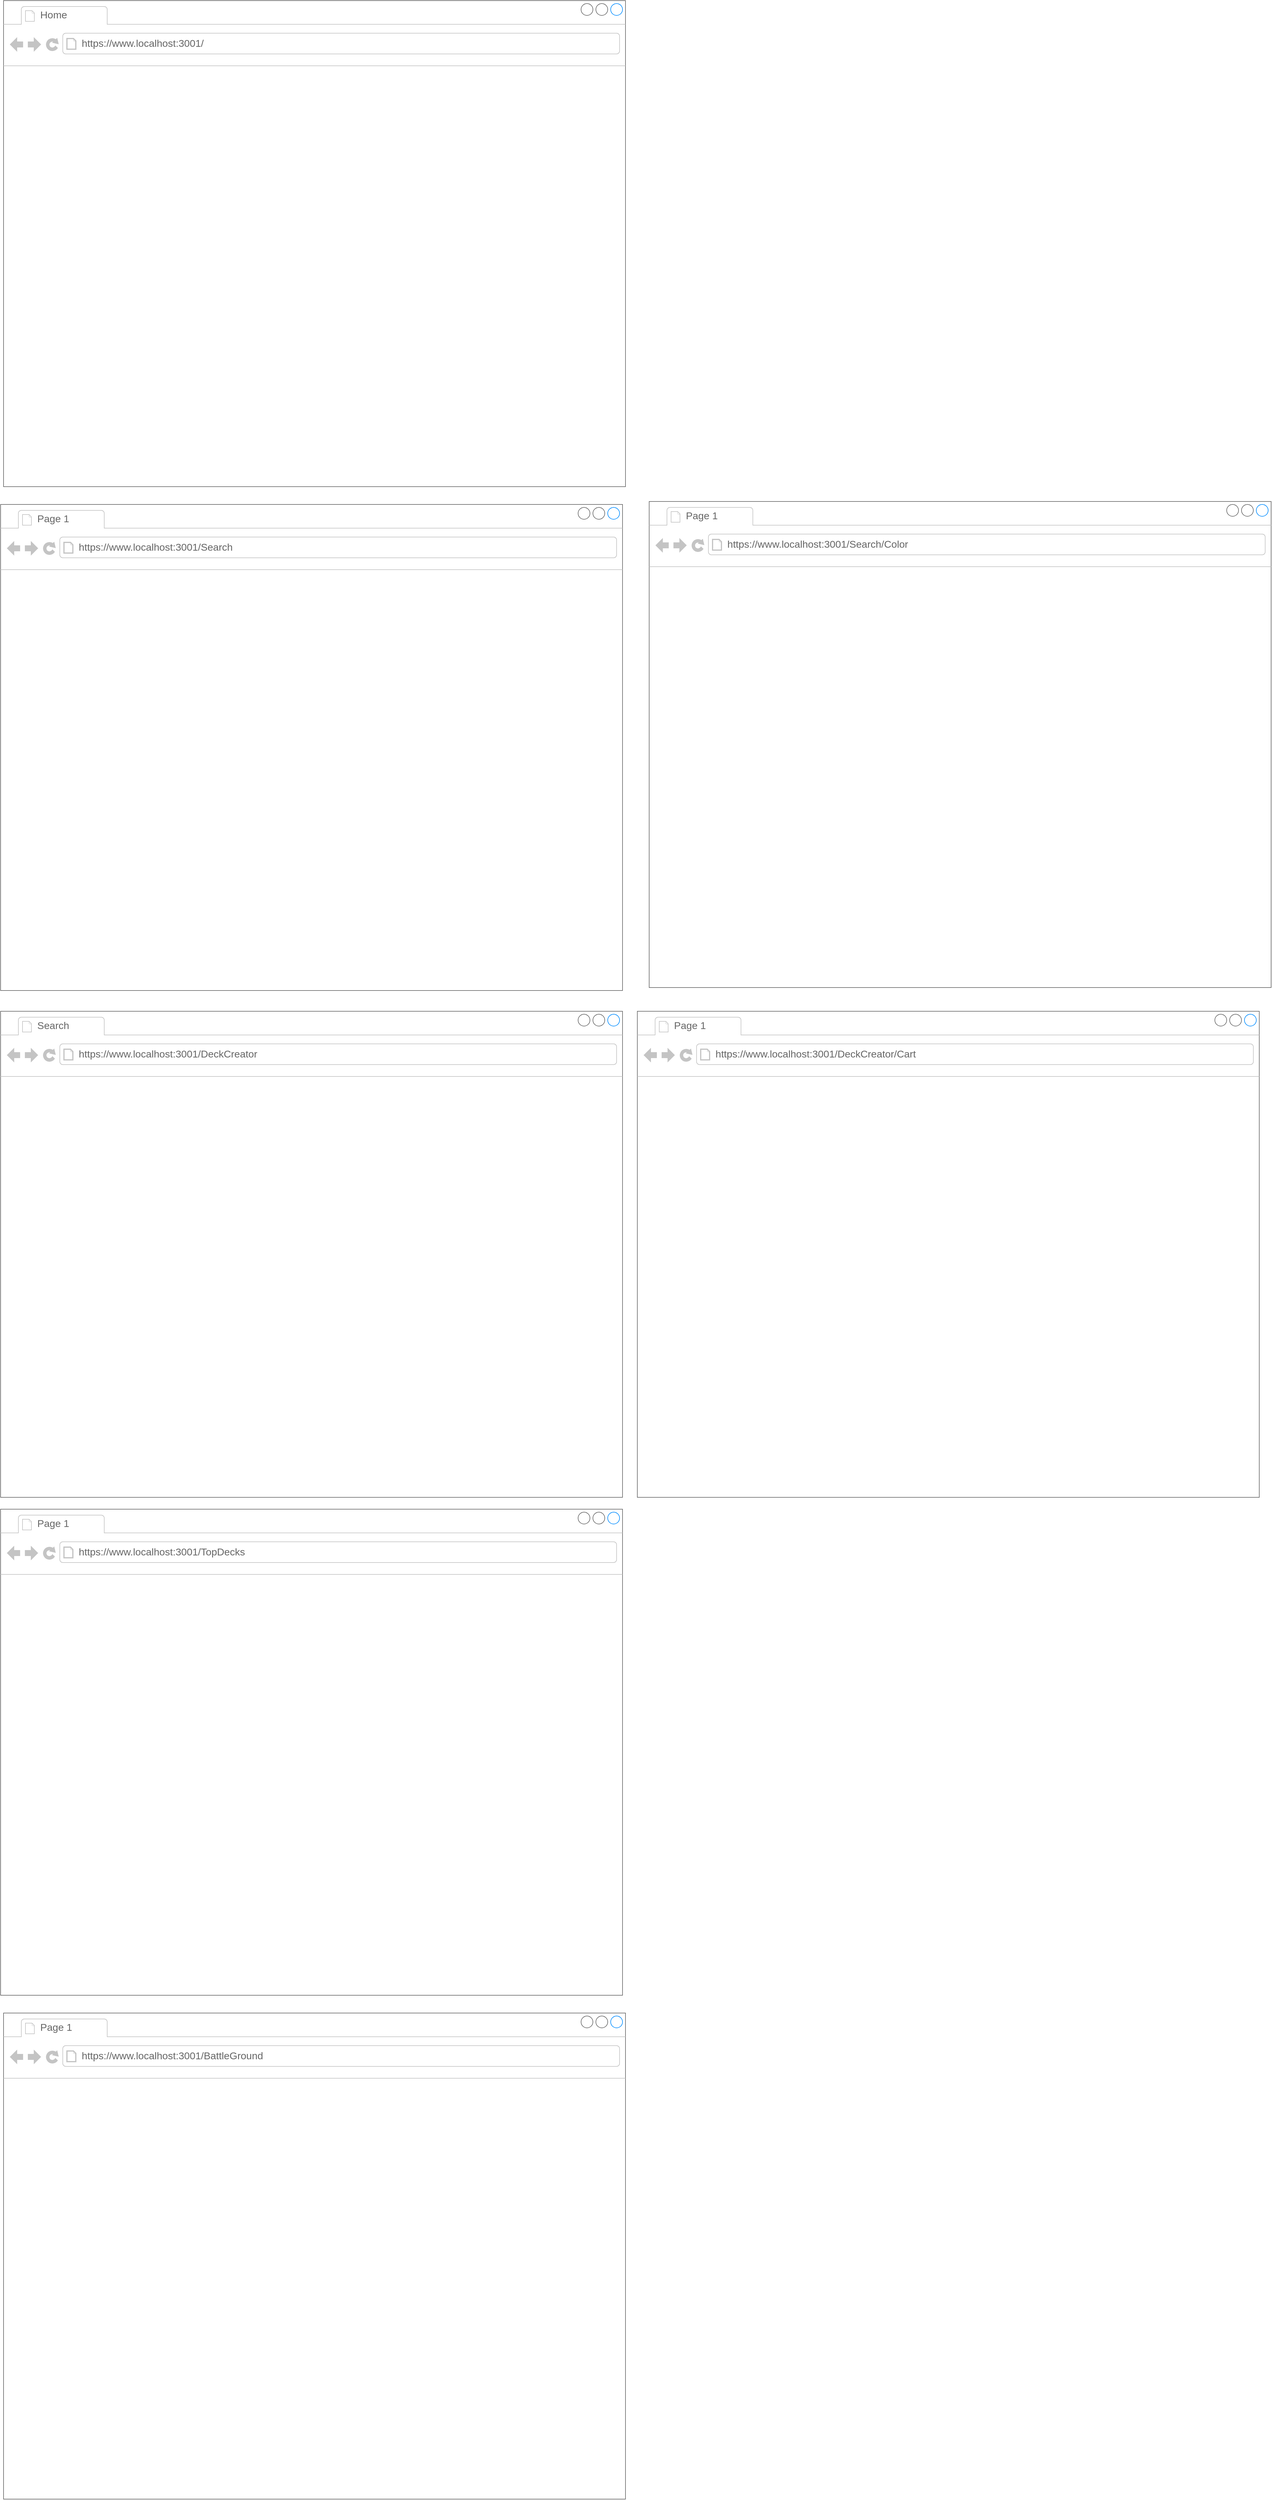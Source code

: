<mxfile version="21.0.2" type="github">
  <diagram name="Page-1" id="2cc2dc42-3aac-f2a9-1cec-7a8b7cbee084">
    <mxGraphModel dx="3822" dy="1672" grid="1" gridSize="10" guides="1" tooltips="1" connect="1" arrows="1" fold="1" page="1" pageScale="1" pageWidth="1100" pageHeight="850" background="none" math="0" shadow="0">
      <root>
        <mxCell id="0" />
        <mxCell id="1" parent="0" />
        <mxCell id="7026571954dc6520-1" value="" style="strokeWidth=1;shadow=0;dashed=0;align=center;html=1;shape=mxgraph.mockup.containers.browserWindow;rSize=0;strokeColor=#666666;mainText=,;recursiveResize=0;rounded=0;labelBackgroundColor=none;fontFamily=Verdana;fontSize=12" parent="1" vertex="1">
          <mxGeometry y="870" width="1050" height="820" as="geometry" />
        </mxCell>
        <mxCell id="7026571954dc6520-2" value="Page 1" style="strokeWidth=1;shadow=0;dashed=0;align=center;html=1;shape=mxgraph.mockup.containers.anchor;fontSize=17;fontColor=#666666;align=left;" parent="7026571954dc6520-1" vertex="1">
          <mxGeometry x="60" y="12" width="110" height="26" as="geometry" />
        </mxCell>
        <mxCell id="7026571954dc6520-3" value="https://www.localhost:3001/DeckCreator/Cart" style="strokeWidth=1;shadow=0;dashed=0;align=center;html=1;shape=mxgraph.mockup.containers.anchor;rSize=0;fontSize=17;fontColor=#666666;align=left;" parent="7026571954dc6520-1" vertex="1">
          <mxGeometry x="130" y="60" width="250" height="26" as="geometry" />
        </mxCell>
        <mxCell id="6NtjuL6jI5RbGK_ocfi_-31" value="" style="strokeWidth=1;shadow=0;dashed=0;align=center;html=1;shape=mxgraph.mockup.containers.browserWindow;rSize=0;strokeColor=#666666;mainText=,;recursiveResize=0;rounded=0;labelBackgroundColor=none;fontFamily=Verdana;fontSize=12" vertex="1" parent="1">
          <mxGeometry x="-1070" y="-835" width="1050" height="820" as="geometry" />
        </mxCell>
        <mxCell id="6NtjuL6jI5RbGK_ocfi_-32" value="Home" style="strokeWidth=1;shadow=0;dashed=0;align=center;html=1;shape=mxgraph.mockup.containers.anchor;fontSize=17;fontColor=#666666;align=left;" vertex="1" parent="6NtjuL6jI5RbGK_ocfi_-31">
          <mxGeometry x="60" y="12" width="110" height="26" as="geometry" />
        </mxCell>
        <mxCell id="6NtjuL6jI5RbGK_ocfi_-33" value="https://www.localhost:3001/" style="strokeWidth=1;shadow=0;dashed=0;align=center;html=1;shape=mxgraph.mockup.containers.anchor;rSize=0;fontSize=17;fontColor=#666666;align=left;" vertex="1" parent="6NtjuL6jI5RbGK_ocfi_-31">
          <mxGeometry x="130" y="60" width="250" height="26" as="geometry" />
        </mxCell>
        <mxCell id="6NtjuL6jI5RbGK_ocfi_-56" value="" style="strokeWidth=1;shadow=0;dashed=0;align=center;html=1;shape=mxgraph.mockup.containers.browserWindow;rSize=0;strokeColor=#666666;mainText=,;recursiveResize=0;rounded=0;labelBackgroundColor=none;fontFamily=Verdana;fontSize=12" vertex="1" parent="1">
          <mxGeometry x="-1075" y="15" width="1050" height="820" as="geometry" />
        </mxCell>
        <mxCell id="6NtjuL6jI5RbGK_ocfi_-57" value="Page 1" style="strokeWidth=1;shadow=0;dashed=0;align=center;html=1;shape=mxgraph.mockup.containers.anchor;fontSize=17;fontColor=#666666;align=left;" vertex="1" parent="6NtjuL6jI5RbGK_ocfi_-56">
          <mxGeometry x="60" y="12" width="110" height="26" as="geometry" />
        </mxCell>
        <mxCell id="6NtjuL6jI5RbGK_ocfi_-58" value="https://www.localhost:3001/Search" style="strokeWidth=1;shadow=0;dashed=0;align=center;html=1;shape=mxgraph.mockup.containers.anchor;rSize=0;fontSize=17;fontColor=#666666;align=left;" vertex="1" parent="6NtjuL6jI5RbGK_ocfi_-56">
          <mxGeometry x="130" y="60" width="250" height="26" as="geometry" />
        </mxCell>
        <mxCell id="6NtjuL6jI5RbGK_ocfi_-81" value="" style="strokeWidth=1;shadow=0;dashed=0;align=center;html=1;shape=mxgraph.mockup.containers.browserWindow;rSize=0;strokeColor=#666666;mainText=,;recursiveResize=0;rounded=0;labelBackgroundColor=none;fontFamily=Verdana;fontSize=12" vertex="1" parent="1">
          <mxGeometry x="-1075" y="870" width="1050" height="820" as="geometry" />
        </mxCell>
        <mxCell id="6NtjuL6jI5RbGK_ocfi_-82" value="Search" style="strokeWidth=1;shadow=0;dashed=0;align=center;html=1;shape=mxgraph.mockup.containers.anchor;fontSize=17;fontColor=#666666;align=left;" vertex="1" parent="6NtjuL6jI5RbGK_ocfi_-81">
          <mxGeometry x="60" y="12" width="110" height="26" as="geometry" />
        </mxCell>
        <mxCell id="6NtjuL6jI5RbGK_ocfi_-83" value="https://www.localhost:3001/DeckCreator" style="strokeWidth=1;shadow=0;dashed=0;align=center;html=1;shape=mxgraph.mockup.containers.anchor;rSize=0;fontSize=17;fontColor=#666666;align=left;" vertex="1" parent="6NtjuL6jI5RbGK_ocfi_-81">
          <mxGeometry x="130" y="60" width="250" height="26" as="geometry" />
        </mxCell>
        <mxCell id="6NtjuL6jI5RbGK_ocfi_-106" value="" style="strokeWidth=1;shadow=0;dashed=0;align=center;html=1;shape=mxgraph.mockup.containers.browserWindow;rSize=0;strokeColor=#666666;mainText=,;recursiveResize=0;rounded=0;labelBackgroundColor=none;fontFamily=Verdana;fontSize=12" vertex="1" parent="1">
          <mxGeometry x="-1075" y="1710" width="1050" height="820" as="geometry" />
        </mxCell>
        <mxCell id="6NtjuL6jI5RbGK_ocfi_-107" value="Page 1" style="strokeWidth=1;shadow=0;dashed=0;align=center;html=1;shape=mxgraph.mockup.containers.anchor;fontSize=17;fontColor=#666666;align=left;" vertex="1" parent="6NtjuL6jI5RbGK_ocfi_-106">
          <mxGeometry x="60" y="12" width="110" height="26" as="geometry" />
        </mxCell>
        <mxCell id="6NtjuL6jI5RbGK_ocfi_-108" value="https://www.localhost:3001/TopDecks" style="strokeWidth=1;shadow=0;dashed=0;align=center;html=1;shape=mxgraph.mockup.containers.anchor;rSize=0;fontSize=17;fontColor=#666666;align=left;" vertex="1" parent="6NtjuL6jI5RbGK_ocfi_-106">
          <mxGeometry x="130" y="60" width="250" height="26" as="geometry" />
        </mxCell>
        <mxCell id="6NtjuL6jI5RbGK_ocfi_-109" value="" style="strokeWidth=1;shadow=0;dashed=0;align=center;html=1;shape=mxgraph.mockup.containers.browserWindow;rSize=0;strokeColor=#666666;mainText=,;recursiveResize=0;rounded=0;labelBackgroundColor=none;fontFamily=Verdana;fontSize=12" vertex="1" parent="1">
          <mxGeometry x="20" y="10" width="1050" height="820" as="geometry" />
        </mxCell>
        <mxCell id="6NtjuL6jI5RbGK_ocfi_-110" value="Page 1" style="strokeWidth=1;shadow=0;dashed=0;align=center;html=1;shape=mxgraph.mockup.containers.anchor;fontSize=17;fontColor=#666666;align=left;" vertex="1" parent="6NtjuL6jI5RbGK_ocfi_-109">
          <mxGeometry x="60" y="12" width="110" height="26" as="geometry" />
        </mxCell>
        <mxCell id="6NtjuL6jI5RbGK_ocfi_-111" value="https://www.localhost:3001/Search/Color" style="strokeWidth=1;shadow=0;dashed=0;align=center;html=1;shape=mxgraph.mockup.containers.anchor;rSize=0;fontSize=17;fontColor=#666666;align=left;" vertex="1" parent="6NtjuL6jI5RbGK_ocfi_-109">
          <mxGeometry x="130" y="60" width="250" height="26" as="geometry" />
        </mxCell>
        <mxCell id="6NtjuL6jI5RbGK_ocfi_-112" value="" style="strokeWidth=1;shadow=0;dashed=0;align=center;html=1;shape=mxgraph.mockup.containers.browserWindow;rSize=0;strokeColor=#666666;mainText=,;recursiveResize=0;rounded=0;labelBackgroundColor=none;fontFamily=Verdana;fontSize=12" vertex="1" parent="1">
          <mxGeometry x="-1070" y="2560" width="1050" height="820" as="geometry" />
        </mxCell>
        <mxCell id="6NtjuL6jI5RbGK_ocfi_-113" value="Page 1" style="strokeWidth=1;shadow=0;dashed=0;align=center;html=1;shape=mxgraph.mockup.containers.anchor;fontSize=17;fontColor=#666666;align=left;" vertex="1" parent="6NtjuL6jI5RbGK_ocfi_-112">
          <mxGeometry x="60" y="12" width="110" height="26" as="geometry" />
        </mxCell>
        <mxCell id="6NtjuL6jI5RbGK_ocfi_-114" value="https://www.localhost:3001/BattleGround" style="strokeWidth=1;shadow=0;dashed=0;align=center;html=1;shape=mxgraph.mockup.containers.anchor;rSize=0;fontSize=17;fontColor=#666666;align=left;" vertex="1" parent="6NtjuL6jI5RbGK_ocfi_-112">
          <mxGeometry x="130" y="60" width="250" height="26" as="geometry" />
        </mxCell>
      </root>
    </mxGraphModel>
  </diagram>
</mxfile>
